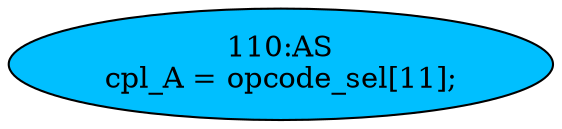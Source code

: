 strict digraph "" {
	node [label="\N"];
	"110:AS"	 [ast="<pyverilog.vparser.ast.Assign object at 0x7f7a879fb850>",
		def_var="['cpl_A']",
		fillcolor=deepskyblue,
		label="110:AS
cpl_A = opcode_sel[11];",
		statements="[]",
		style=filled,
		typ=Assign,
		use_var="['opcode_sel']"];
}
